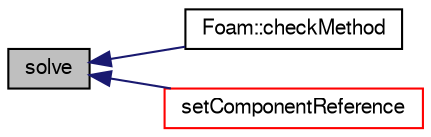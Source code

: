 digraph "solve"
{
  bgcolor="transparent";
  edge [fontname="FreeSans",fontsize="10",labelfontname="FreeSans",labelfontsize="10"];
  node [fontname="FreeSans",fontsize="10",shape=record];
  rankdir="LR";
  Node3929 [label="solve",height=0.2,width=0.4,color="black", fillcolor="grey75", style="filled", fontcolor="black"];
  Node3929 -> Node3930 [dir="back",color="midnightblue",fontsize="10",style="solid",fontname="FreeSans"];
  Node3930 [label="Foam::checkMethod",height=0.2,width=0.4,color="black",URL="$a21124.html#af7c5aac53b9e18ea8377a3c3a973114b"];
  Node3929 -> Node3931 [dir="back",color="midnightblue",fontsize="10",style="solid",fontname="FreeSans"];
  Node3931 [label="setComponentReference",height=0.2,width=0.4,color="red",URL="$a22358.html#a98221dfccd28360ab97b358fdddde083",tooltip="Set reference level for a component of the solution. "];
}
